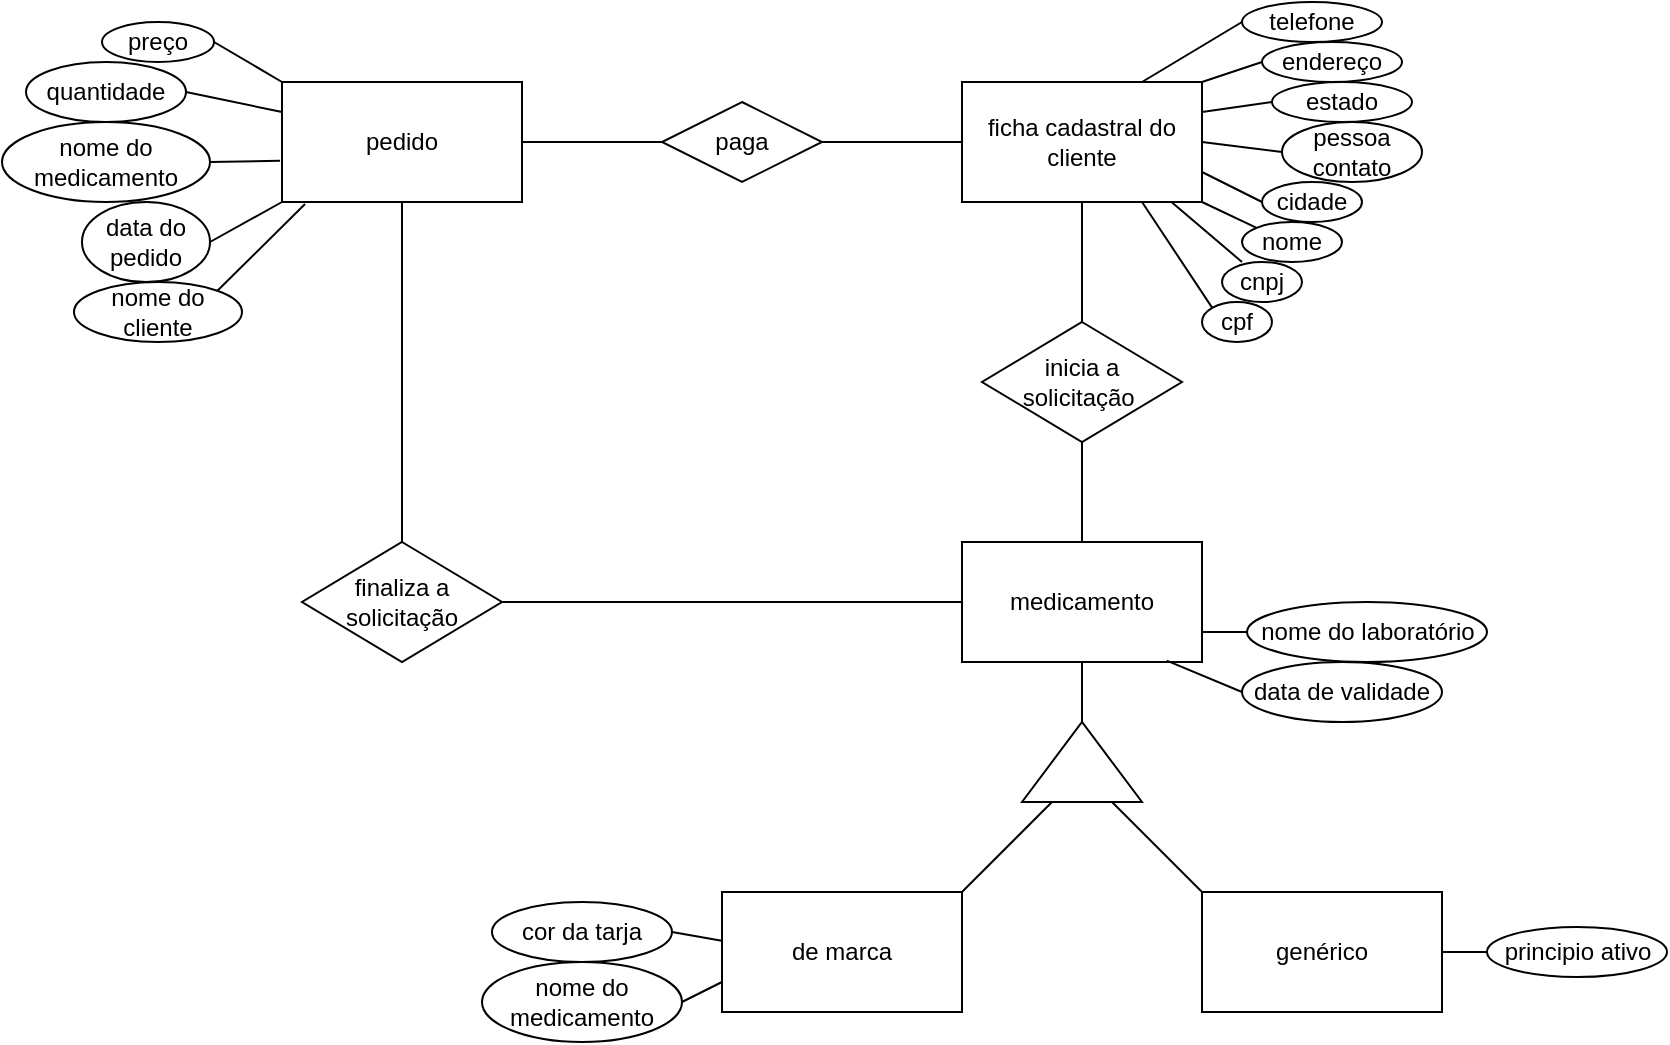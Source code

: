 <mxfile version="20.3.2" type="github">
  <diagram id="ckr2K2tXOuYEFZyXY6J9" name="Página-1">
    <mxGraphModel dx="1151" dy="694" grid="1" gridSize="10" guides="1" tooltips="1" connect="1" arrows="1" fold="1" page="1" pageScale="1" pageWidth="827" pageHeight="1169" math="0" shadow="0">
      <root>
        <mxCell id="0" />
        <mxCell id="1" parent="0" />
        <mxCell id="dKNvi7SLN0fLF1UKLwEM-1" value="ficha cadastral do cliente" style="rounded=0;whiteSpace=wrap;html=1;" vertex="1" parent="1">
          <mxGeometry x="750" y="270" width="120" height="60" as="geometry" />
        </mxCell>
        <mxCell id="dKNvi7SLN0fLF1UKLwEM-3" value="cnpj" style="ellipse;whiteSpace=wrap;html=1;" vertex="1" parent="1">
          <mxGeometry x="880" y="360" width="40" height="20" as="geometry" />
        </mxCell>
        <mxCell id="dKNvi7SLN0fLF1UKLwEM-20" style="edgeStyle=none;rounded=0;orthogonalLoop=1;jettySize=auto;html=1;exitX=0;exitY=0.5;exitDx=0;exitDy=0;entryX=1;entryY=0.75;entryDx=0;entryDy=0;endArrow=none;endFill=0;" edge="1" parent="1" source="dKNvi7SLN0fLF1UKLwEM-4" target="dKNvi7SLN0fLF1UKLwEM-1">
          <mxGeometry relative="1" as="geometry" />
        </mxCell>
        <mxCell id="dKNvi7SLN0fLF1UKLwEM-4" value="cidade" style="ellipse;whiteSpace=wrap;html=1;" vertex="1" parent="1">
          <mxGeometry x="900" y="320" width="50" height="20" as="geometry" />
        </mxCell>
        <mxCell id="dKNvi7SLN0fLF1UKLwEM-23" style="edgeStyle=none;rounded=0;orthogonalLoop=1;jettySize=auto;html=1;exitX=0;exitY=0.5;exitDx=0;exitDy=0;entryX=1;entryY=0;entryDx=0;entryDy=0;endArrow=none;endFill=0;" edge="1" parent="1" source="dKNvi7SLN0fLF1UKLwEM-5" target="dKNvi7SLN0fLF1UKLwEM-1">
          <mxGeometry relative="1" as="geometry" />
        </mxCell>
        <mxCell id="dKNvi7SLN0fLF1UKLwEM-5" value="endereço" style="ellipse;whiteSpace=wrap;html=1;" vertex="1" parent="1">
          <mxGeometry x="900" y="250" width="70" height="20" as="geometry" />
        </mxCell>
        <mxCell id="dKNvi7SLN0fLF1UKLwEM-19" style="rounded=0;orthogonalLoop=1;jettySize=auto;html=1;exitX=0;exitY=0;exitDx=0;exitDy=0;entryX=1;entryY=1;entryDx=0;entryDy=0;endArrow=none;endFill=0;" edge="1" parent="1" source="dKNvi7SLN0fLF1UKLwEM-6" target="dKNvi7SLN0fLF1UKLwEM-1">
          <mxGeometry relative="1" as="geometry" />
        </mxCell>
        <mxCell id="dKNvi7SLN0fLF1UKLwEM-6" value="nome" style="ellipse;whiteSpace=wrap;html=1;" vertex="1" parent="1">
          <mxGeometry x="890" y="340" width="50" height="20" as="geometry" />
        </mxCell>
        <mxCell id="dKNvi7SLN0fLF1UKLwEM-22" style="edgeStyle=none;rounded=0;orthogonalLoop=1;jettySize=auto;html=1;exitX=0;exitY=0.5;exitDx=0;exitDy=0;entryX=1;entryY=0.25;entryDx=0;entryDy=0;endArrow=none;endFill=0;" edge="1" parent="1" source="dKNvi7SLN0fLF1UKLwEM-8" target="dKNvi7SLN0fLF1UKLwEM-1">
          <mxGeometry relative="1" as="geometry" />
        </mxCell>
        <mxCell id="dKNvi7SLN0fLF1UKLwEM-8" value="estado" style="ellipse;whiteSpace=wrap;html=1;" vertex="1" parent="1">
          <mxGeometry x="905" y="270" width="70" height="20" as="geometry" />
        </mxCell>
        <mxCell id="dKNvi7SLN0fLF1UKLwEM-9" value="cpf&lt;span style=&quot;color: rgba(0, 0, 0, 0); font-family: monospace; font-size: 0px; text-align: start;&quot;&gt;%3CmxGraphModel%3E%3Croot%3E%3CmxCell%20id%3D%220%22%2F%3E%3CmxCell%20id%3D%221%22%20parent%3D%220%22%2F%3E%3CmxCell%20id%3D%222%22%20value%3D%22%22%20style%3D%22ellipse%3BwhiteSpace%3Dwrap%3Bhtml%3D1%3B%22%20vertex%3D%221%22%20parent%3D%221%22%3E%3CmxGeometry%20x%3D%22280%22%20y%3D%22370%22%20width%3D%2270%22%20height%3D%2240%22%20as%3D%22geometry%22%2F%3E%3C%2FmxCell%3E%3C%2Froot%3E%3C%2FmxGraphModel%3E&lt;/span&gt;" style="ellipse;whiteSpace=wrap;html=1;" vertex="1" parent="1">
          <mxGeometry x="870" y="380" width="35" height="20" as="geometry" />
        </mxCell>
        <mxCell id="dKNvi7SLN0fLF1UKLwEM-21" style="edgeStyle=none;rounded=0;orthogonalLoop=1;jettySize=auto;html=1;exitX=0;exitY=0.5;exitDx=0;exitDy=0;entryX=1;entryY=0.5;entryDx=0;entryDy=0;endArrow=none;endFill=0;" edge="1" parent="1" source="dKNvi7SLN0fLF1UKLwEM-11" target="dKNvi7SLN0fLF1UKLwEM-1">
          <mxGeometry relative="1" as="geometry" />
        </mxCell>
        <mxCell id="dKNvi7SLN0fLF1UKLwEM-11" value="pessoa contato" style="ellipse;whiteSpace=wrap;html=1;" vertex="1" parent="1">
          <mxGeometry x="910" y="290" width="70" height="30" as="geometry" />
        </mxCell>
        <mxCell id="dKNvi7SLN0fLF1UKLwEM-24" style="edgeStyle=none;rounded=0;orthogonalLoop=1;jettySize=auto;html=1;exitX=0;exitY=0.5;exitDx=0;exitDy=0;entryX=0.75;entryY=0;entryDx=0;entryDy=0;endArrow=none;endFill=0;" edge="1" parent="1" source="dKNvi7SLN0fLF1UKLwEM-12" target="dKNvi7SLN0fLF1UKLwEM-1">
          <mxGeometry relative="1" as="geometry" />
        </mxCell>
        <mxCell id="dKNvi7SLN0fLF1UKLwEM-12" value="telefone" style="ellipse;whiteSpace=wrap;html=1;" vertex="1" parent="1">
          <mxGeometry x="890" y="230" width="70" height="20" as="geometry" />
        </mxCell>
        <mxCell id="dKNvi7SLN0fLF1UKLwEM-14" style="edgeStyle=orthogonalEdgeStyle;rounded=0;orthogonalLoop=1;jettySize=auto;html=1;exitX=0.5;exitY=1;exitDx=0;exitDy=0;" edge="1" parent="1" source="dKNvi7SLN0fLF1UKLwEM-8" target="dKNvi7SLN0fLF1UKLwEM-8">
          <mxGeometry relative="1" as="geometry" />
        </mxCell>
        <mxCell id="dKNvi7SLN0fLF1UKLwEM-17" value="" style="endArrow=none;html=1;rounded=0;exitX=0.874;exitY=1.002;exitDx=0;exitDy=0;exitPerimeter=0;" edge="1" parent="1" source="dKNvi7SLN0fLF1UKLwEM-1">
          <mxGeometry width="50" height="50" relative="1" as="geometry">
            <mxPoint x="750" y="440" as="sourcePoint" />
            <mxPoint x="890" y="360" as="targetPoint" />
          </mxGeometry>
        </mxCell>
        <mxCell id="dKNvi7SLN0fLF1UKLwEM-18" value="" style="endArrow=none;html=1;rounded=0;entryX=0;entryY=0;entryDx=0;entryDy=0;exitX=0.75;exitY=1;exitDx=0;exitDy=0;" edge="1" parent="1" source="dKNvi7SLN0fLF1UKLwEM-1" target="dKNvi7SLN0fLF1UKLwEM-9">
          <mxGeometry width="50" height="50" relative="1" as="geometry">
            <mxPoint x="760" y="450" as="sourcePoint" />
            <mxPoint x="810" y="400" as="targetPoint" />
          </mxGeometry>
        </mxCell>
        <mxCell id="dKNvi7SLN0fLF1UKLwEM-25" value="pedido" style="rounded=0;whiteSpace=wrap;html=1;" vertex="1" parent="1">
          <mxGeometry x="410" y="270" width="120" height="60" as="geometry" />
        </mxCell>
        <mxCell id="dKNvi7SLN0fLF1UKLwEM-28" style="edgeStyle=none;rounded=0;orthogonalLoop=1;jettySize=auto;html=1;exitX=1;exitY=0.5;exitDx=0;exitDy=0;entryX=0;entryY=0.5;entryDx=0;entryDy=0;endArrow=none;endFill=0;" edge="1" parent="1" source="dKNvi7SLN0fLF1UKLwEM-26" target="dKNvi7SLN0fLF1UKLwEM-1">
          <mxGeometry relative="1" as="geometry" />
        </mxCell>
        <mxCell id="dKNvi7SLN0fLF1UKLwEM-29" style="edgeStyle=none;rounded=0;orthogonalLoop=1;jettySize=auto;html=1;exitX=0;exitY=0.5;exitDx=0;exitDy=0;entryX=1;entryY=0.5;entryDx=0;entryDy=0;endArrow=none;endFill=0;" edge="1" parent="1" source="dKNvi7SLN0fLF1UKLwEM-26" target="dKNvi7SLN0fLF1UKLwEM-25">
          <mxGeometry relative="1" as="geometry" />
        </mxCell>
        <mxCell id="dKNvi7SLN0fLF1UKLwEM-26" value="paga" style="rhombus;whiteSpace=wrap;html=1;" vertex="1" parent="1">
          <mxGeometry x="600" y="280" width="80" height="40" as="geometry" />
        </mxCell>
        <mxCell id="dKNvi7SLN0fLF1UKLwEM-27" style="edgeStyle=none;rounded=0;orthogonalLoop=1;jettySize=auto;html=1;exitX=0;exitY=0;exitDx=0;exitDy=0;endArrow=none;endFill=0;" edge="1" parent="1" source="dKNvi7SLN0fLF1UKLwEM-26" target="dKNvi7SLN0fLF1UKLwEM-26">
          <mxGeometry relative="1" as="geometry" />
        </mxCell>
        <mxCell id="dKNvi7SLN0fLF1UKLwEM-39" style="edgeStyle=none;rounded=0;orthogonalLoop=1;jettySize=auto;html=1;exitX=1;exitY=0.5;exitDx=0;exitDy=0;entryX=0;entryY=0;entryDx=0;entryDy=0;endArrow=none;endFill=0;" edge="1" parent="1" source="dKNvi7SLN0fLF1UKLwEM-30" target="dKNvi7SLN0fLF1UKLwEM-25">
          <mxGeometry relative="1" as="geometry" />
        </mxCell>
        <mxCell id="dKNvi7SLN0fLF1UKLwEM-30" value="preço" style="ellipse;whiteSpace=wrap;html=1;" vertex="1" parent="1">
          <mxGeometry x="320" y="240" width="56" height="20" as="geometry" />
        </mxCell>
        <mxCell id="dKNvi7SLN0fLF1UKLwEM-38" style="edgeStyle=none;rounded=0;orthogonalLoop=1;jettySize=auto;html=1;exitX=1;exitY=0.5;exitDx=0;exitDy=0;entryX=0;entryY=0.25;entryDx=0;entryDy=0;endArrow=none;endFill=0;" edge="1" parent="1" source="dKNvi7SLN0fLF1UKLwEM-31" target="dKNvi7SLN0fLF1UKLwEM-25">
          <mxGeometry relative="1" as="geometry" />
        </mxCell>
        <mxCell id="dKNvi7SLN0fLF1UKLwEM-31" value="quantidade" style="ellipse;whiteSpace=wrap;html=1;" vertex="1" parent="1">
          <mxGeometry x="282" y="260" width="80" height="30" as="geometry" />
        </mxCell>
        <mxCell id="dKNvi7SLN0fLF1UKLwEM-36" style="edgeStyle=none;rounded=0;orthogonalLoop=1;jettySize=auto;html=1;exitX=1;exitY=0.5;exitDx=0;exitDy=0;entryX=-0.008;entryY=0.656;entryDx=0;entryDy=0;endArrow=none;endFill=0;entryPerimeter=0;" edge="1" parent="1" source="dKNvi7SLN0fLF1UKLwEM-32" target="dKNvi7SLN0fLF1UKLwEM-25">
          <mxGeometry relative="1" as="geometry">
            <mxPoint x="410" y="295" as="targetPoint" />
          </mxGeometry>
        </mxCell>
        <mxCell id="dKNvi7SLN0fLF1UKLwEM-32" value="nome do medicamento" style="ellipse;whiteSpace=wrap;html=1;" vertex="1" parent="1">
          <mxGeometry x="270" y="290" width="104" height="40" as="geometry" />
        </mxCell>
        <mxCell id="dKNvi7SLN0fLF1UKLwEM-37" style="edgeStyle=none;rounded=0;orthogonalLoop=1;jettySize=auto;html=1;exitX=1;exitY=0.5;exitDx=0;exitDy=0;entryX=0;entryY=1;entryDx=0;entryDy=0;endArrow=none;endFill=0;" edge="1" parent="1" source="dKNvi7SLN0fLF1UKLwEM-33" target="dKNvi7SLN0fLF1UKLwEM-25">
          <mxGeometry relative="1" as="geometry">
            <mxPoint x="410" y="310" as="targetPoint" />
          </mxGeometry>
        </mxCell>
        <mxCell id="dKNvi7SLN0fLF1UKLwEM-33" value="data do pedido" style="ellipse;whiteSpace=wrap;html=1;" vertex="1" parent="1">
          <mxGeometry x="310" y="330" width="64" height="40" as="geometry" />
        </mxCell>
        <mxCell id="dKNvi7SLN0fLF1UKLwEM-40" style="edgeStyle=none;rounded=0;orthogonalLoop=1;jettySize=auto;html=1;exitX=1;exitY=0;exitDx=0;exitDy=0;endArrow=none;endFill=0;entryX=0.096;entryY=1.017;entryDx=0;entryDy=0;entryPerimeter=0;" edge="1" parent="1" source="dKNvi7SLN0fLF1UKLwEM-34" target="dKNvi7SLN0fLF1UKLwEM-25">
          <mxGeometry relative="1" as="geometry">
            <mxPoint x="430" y="330" as="targetPoint" />
          </mxGeometry>
        </mxCell>
        <mxCell id="dKNvi7SLN0fLF1UKLwEM-34" value="nome do cliente" style="ellipse;whiteSpace=wrap;html=1;" vertex="1" parent="1">
          <mxGeometry x="306" y="370" width="84" height="30" as="geometry" />
        </mxCell>
        <mxCell id="dKNvi7SLN0fLF1UKLwEM-46" style="edgeStyle=none;rounded=0;orthogonalLoop=1;jettySize=auto;html=1;exitX=0;exitY=0;exitDx=0;exitDy=0;entryX=0;entryY=0.75;entryDx=0;entryDy=0;endArrow=none;endFill=0;" edge="1" parent="1" source="dKNvi7SLN0fLF1UKLwEM-41" target="dKNvi7SLN0fLF1UKLwEM-44">
          <mxGeometry relative="1" as="geometry" />
        </mxCell>
        <mxCell id="dKNvi7SLN0fLF1UKLwEM-41" value="genérico" style="rounded=0;whiteSpace=wrap;html=1;" vertex="1" parent="1">
          <mxGeometry x="870" y="675" width="120" height="60" as="geometry" />
        </mxCell>
        <mxCell id="dKNvi7SLN0fLF1UKLwEM-45" style="edgeStyle=none;rounded=0;orthogonalLoop=1;jettySize=auto;html=1;exitX=1;exitY=0;exitDx=0;exitDy=0;entryX=0;entryY=0.25;entryDx=0;entryDy=0;endArrow=none;endFill=0;" edge="1" parent="1" source="dKNvi7SLN0fLF1UKLwEM-42" target="dKNvi7SLN0fLF1UKLwEM-44">
          <mxGeometry relative="1" as="geometry" />
        </mxCell>
        <mxCell id="dKNvi7SLN0fLF1UKLwEM-42" value="de marca" style="rounded=0;whiteSpace=wrap;html=1;" vertex="1" parent="1">
          <mxGeometry x="630" y="675" width="120" height="60" as="geometry" />
        </mxCell>
        <mxCell id="dKNvi7SLN0fLF1UKLwEM-74" style="edgeStyle=none;rounded=0;orthogonalLoop=1;jettySize=auto;html=1;exitX=0.5;exitY=0;exitDx=0;exitDy=0;entryX=0.5;entryY=1;entryDx=0;entryDy=0;endArrow=none;endFill=0;" edge="1" parent="1" source="dKNvi7SLN0fLF1UKLwEM-43" target="dKNvi7SLN0fLF1UKLwEM-73">
          <mxGeometry relative="1" as="geometry" />
        </mxCell>
        <mxCell id="dKNvi7SLN0fLF1UKLwEM-43" value="medicamento" style="rounded=0;whiteSpace=wrap;html=1;" vertex="1" parent="1">
          <mxGeometry x="750" y="500" width="120" height="60" as="geometry" />
        </mxCell>
        <mxCell id="dKNvi7SLN0fLF1UKLwEM-47" style="edgeStyle=none;rounded=0;orthogonalLoop=1;jettySize=auto;html=1;exitX=1;exitY=0.5;exitDx=0;exitDy=0;entryX=0.5;entryY=1;entryDx=0;entryDy=0;endArrow=none;endFill=0;" edge="1" parent="1" source="dKNvi7SLN0fLF1UKLwEM-44" target="dKNvi7SLN0fLF1UKLwEM-43">
          <mxGeometry relative="1" as="geometry" />
        </mxCell>
        <mxCell id="dKNvi7SLN0fLF1UKLwEM-44" value="" style="triangle;whiteSpace=wrap;html=1;rotation=-90;" vertex="1" parent="1">
          <mxGeometry x="790" y="580" width="40" height="60" as="geometry" />
        </mxCell>
        <mxCell id="dKNvi7SLN0fLF1UKLwEM-69" style="edgeStyle=none;rounded=0;orthogonalLoop=1;jettySize=auto;html=1;exitX=0;exitY=0.5;exitDx=0;exitDy=0;entryX=1;entryY=0.75;entryDx=0;entryDy=0;endArrow=none;endFill=0;" edge="1" parent="1" source="dKNvi7SLN0fLF1UKLwEM-49" target="dKNvi7SLN0fLF1UKLwEM-43">
          <mxGeometry relative="1" as="geometry" />
        </mxCell>
        <mxCell id="dKNvi7SLN0fLF1UKLwEM-49" value="nome do laboratório" style="ellipse;whiteSpace=wrap;html=1;" vertex="1" parent="1">
          <mxGeometry x="892.5" y="530" width="120" height="30" as="geometry" />
        </mxCell>
        <mxCell id="dKNvi7SLN0fLF1UKLwEM-68" style="edgeStyle=none;rounded=0;orthogonalLoop=1;jettySize=auto;html=1;exitX=0;exitY=0.5;exitDx=0;exitDy=0;entryX=0.853;entryY=0.989;entryDx=0;entryDy=0;entryPerimeter=0;endArrow=none;endFill=0;" edge="1" parent="1" source="dKNvi7SLN0fLF1UKLwEM-50" target="dKNvi7SLN0fLF1UKLwEM-43">
          <mxGeometry relative="1" as="geometry" />
        </mxCell>
        <mxCell id="dKNvi7SLN0fLF1UKLwEM-50" value="data de validade" style="ellipse;whiteSpace=wrap;html=1;" vertex="1" parent="1">
          <mxGeometry x="890" y="560" width="100" height="30" as="geometry" />
        </mxCell>
        <mxCell id="dKNvi7SLN0fLF1UKLwEM-56" style="edgeStyle=none;rounded=0;orthogonalLoop=1;jettySize=auto;html=1;exitX=0;exitY=0.5;exitDx=0;exitDy=0;entryX=1;entryY=0.5;entryDx=0;entryDy=0;endArrow=none;endFill=0;" edge="1" parent="1" source="dKNvi7SLN0fLF1UKLwEM-51" target="dKNvi7SLN0fLF1UKLwEM-41">
          <mxGeometry relative="1" as="geometry" />
        </mxCell>
        <mxCell id="dKNvi7SLN0fLF1UKLwEM-51" value="principio ativo" style="ellipse;whiteSpace=wrap;html=1;" vertex="1" parent="1">
          <mxGeometry x="1012.5" y="692.5" width="90" height="25" as="geometry" />
        </mxCell>
        <mxCell id="dKNvi7SLN0fLF1UKLwEM-71" style="edgeStyle=none;rounded=0;orthogonalLoop=1;jettySize=auto;html=1;exitX=1;exitY=0.5;exitDx=0;exitDy=0;entryX=-0.001;entryY=0.406;entryDx=0;entryDy=0;entryPerimeter=0;endArrow=none;endFill=0;" edge="1" parent="1" source="dKNvi7SLN0fLF1UKLwEM-59" target="dKNvi7SLN0fLF1UKLwEM-42">
          <mxGeometry relative="1" as="geometry" />
        </mxCell>
        <mxCell id="dKNvi7SLN0fLF1UKLwEM-59" value="cor da tarja" style="ellipse;whiteSpace=wrap;html=1;" vertex="1" parent="1">
          <mxGeometry x="515" y="680" width="90" height="30" as="geometry" />
        </mxCell>
        <mxCell id="dKNvi7SLN0fLF1UKLwEM-70" style="edgeStyle=none;rounded=0;orthogonalLoop=1;jettySize=auto;html=1;exitX=1;exitY=0.5;exitDx=0;exitDy=0;entryX=0;entryY=0.75;entryDx=0;entryDy=0;endArrow=none;endFill=0;" edge="1" parent="1" source="dKNvi7SLN0fLF1UKLwEM-60" target="dKNvi7SLN0fLF1UKLwEM-42">
          <mxGeometry relative="1" as="geometry" />
        </mxCell>
        <mxCell id="dKNvi7SLN0fLF1UKLwEM-60" value="nome do medicamento" style="ellipse;whiteSpace=wrap;html=1;" vertex="1" parent="1">
          <mxGeometry x="510" y="710" width="100" height="40" as="geometry" />
        </mxCell>
        <mxCell id="dKNvi7SLN0fLF1UKLwEM-63" style="edgeStyle=none;rounded=0;orthogonalLoop=1;jettySize=auto;html=1;exitX=0;exitY=0.5;exitDx=0;exitDy=0;endArrow=none;endFill=0;" edge="1" parent="1" source="dKNvi7SLN0fLF1UKLwEM-50" target="dKNvi7SLN0fLF1UKLwEM-50">
          <mxGeometry relative="1" as="geometry" />
        </mxCell>
        <mxCell id="dKNvi7SLN0fLF1UKLwEM-75" style="edgeStyle=none;rounded=0;orthogonalLoop=1;jettySize=auto;html=1;exitX=0.5;exitY=0;exitDx=0;exitDy=0;endArrow=none;endFill=0;entryX=0.5;entryY=1;entryDx=0;entryDy=0;" edge="1" parent="1" source="dKNvi7SLN0fLF1UKLwEM-73" target="dKNvi7SLN0fLF1UKLwEM-1">
          <mxGeometry relative="1" as="geometry" />
        </mxCell>
        <mxCell id="dKNvi7SLN0fLF1UKLwEM-73" value="inicia a solicitação&amp;nbsp;" style="rhombus;whiteSpace=wrap;html=1;" vertex="1" parent="1">
          <mxGeometry x="760" y="390" width="100" height="60" as="geometry" />
        </mxCell>
        <mxCell id="dKNvi7SLN0fLF1UKLwEM-78" style="edgeStyle=none;rounded=0;orthogonalLoop=1;jettySize=auto;html=1;exitX=1;exitY=0.5;exitDx=0;exitDy=0;entryX=0;entryY=0.5;entryDx=0;entryDy=0;endArrow=none;endFill=0;" edge="1" parent="1" source="dKNvi7SLN0fLF1UKLwEM-77" target="dKNvi7SLN0fLF1UKLwEM-43">
          <mxGeometry relative="1" as="geometry" />
        </mxCell>
        <mxCell id="dKNvi7SLN0fLF1UKLwEM-79" style="edgeStyle=none;rounded=0;orthogonalLoop=1;jettySize=auto;html=1;exitX=0.5;exitY=0;exitDx=0;exitDy=0;entryX=0.5;entryY=1;entryDx=0;entryDy=0;endArrow=none;endFill=0;" edge="1" parent="1" source="dKNvi7SLN0fLF1UKLwEM-77" target="dKNvi7SLN0fLF1UKLwEM-25">
          <mxGeometry relative="1" as="geometry" />
        </mxCell>
        <mxCell id="dKNvi7SLN0fLF1UKLwEM-77" value="finaliza a solicitação" style="rhombus;whiteSpace=wrap;html=1;" vertex="1" parent="1">
          <mxGeometry x="420" y="500" width="100" height="60" as="geometry" />
        </mxCell>
      </root>
    </mxGraphModel>
  </diagram>
</mxfile>
